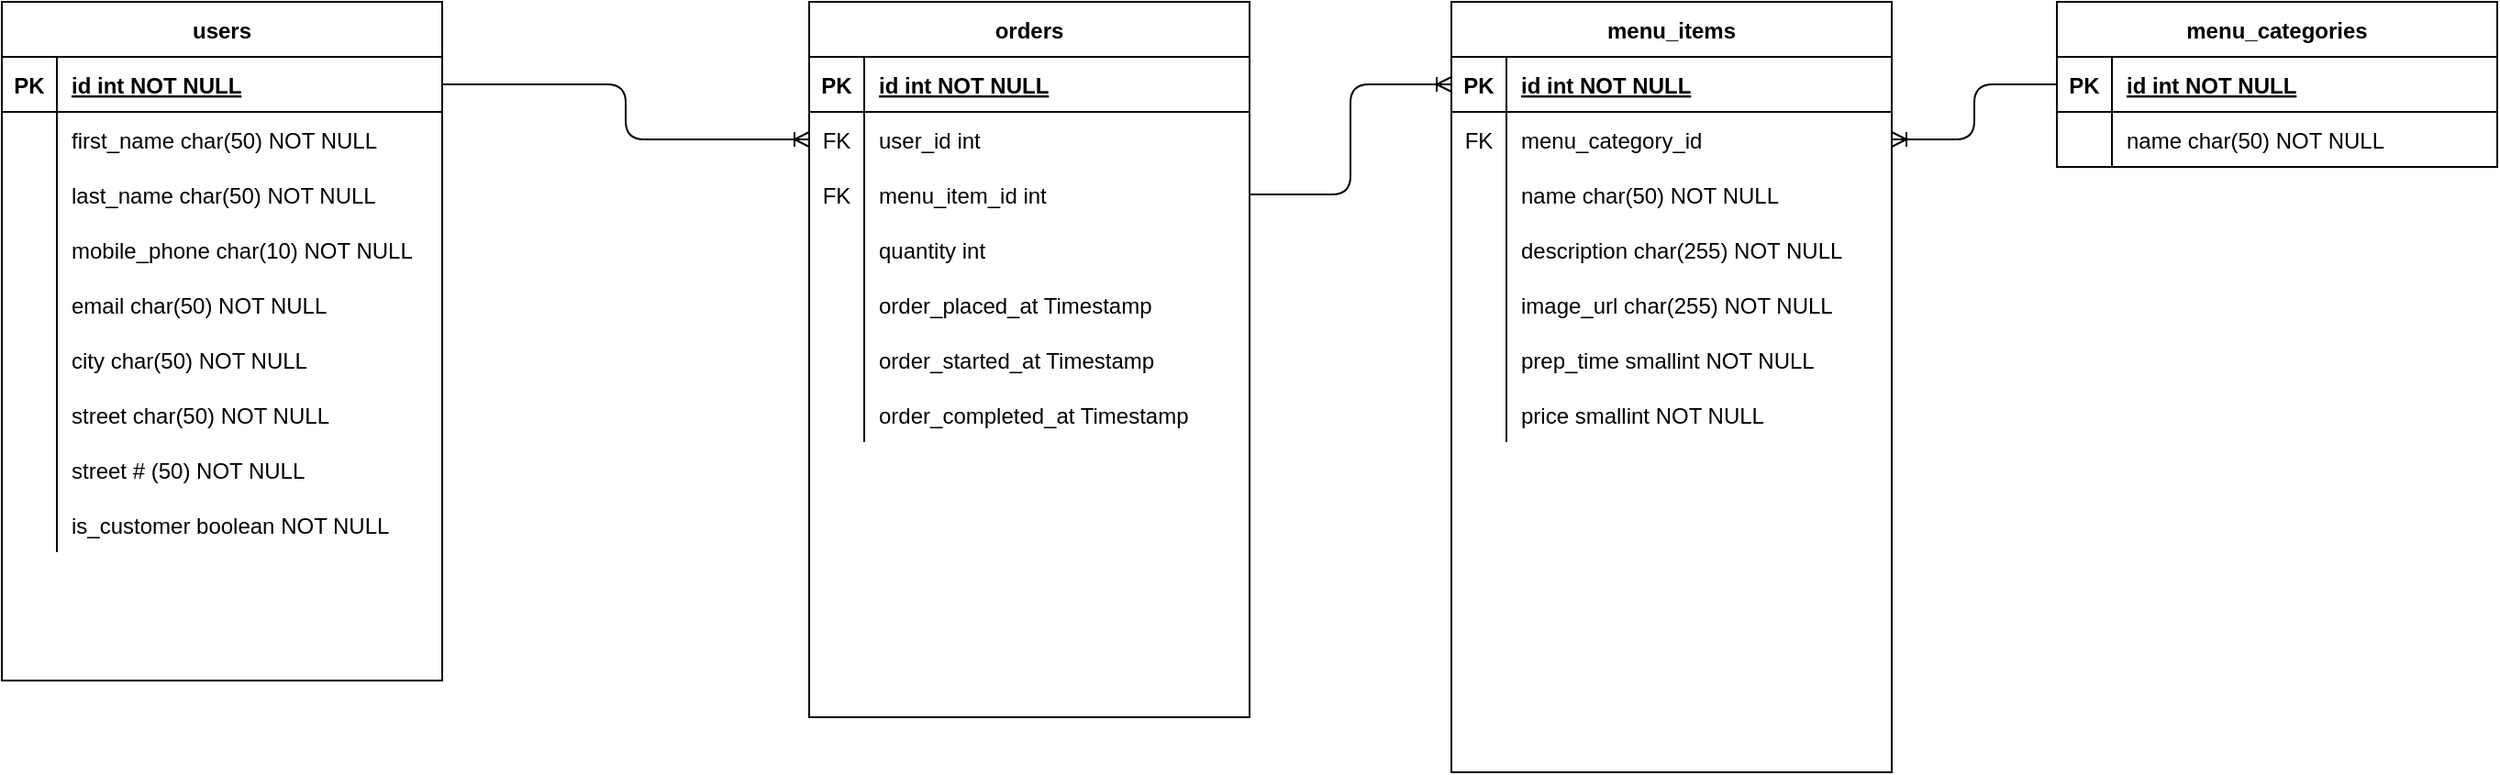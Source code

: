 <mxfile version="13.8.0" type="device"><diagram id="R2lEEEUBdFMjLlhIrx00" name="Page-1"><mxGraphModel dx="1426" dy="845" grid="1" gridSize="10" guides="1" tooltips="1" connect="1" arrows="1" fold="1" page="1" pageScale="1" pageWidth="1700" pageHeight="1100" math="0" shadow="0" extFonts="Permanent Marker^https://fonts.googleapis.com/css?family=Permanent+Marker"><root><mxCell id="0"/><mxCell id="1" parent="0"/><mxCell id="C-vyLk0tnHw3VtMMgP7b-23" value="users" style="shape=table;startSize=30;container=1;collapsible=1;childLayout=tableLayout;fixedRows=1;rowLines=0;fontStyle=1;align=center;resizeLast=1;" parent="1" vertex="1"><mxGeometry x="120" y="40" width="240" height="370" as="geometry"/></mxCell><mxCell id="C-vyLk0tnHw3VtMMgP7b-24" value="" style="shape=partialRectangle;collapsible=0;dropTarget=0;pointerEvents=0;fillColor=none;points=[[0,0.5],[1,0.5]];portConstraint=eastwest;top=0;left=0;right=0;bottom=1;" parent="C-vyLk0tnHw3VtMMgP7b-23" vertex="1"><mxGeometry y="30" width="240" height="30" as="geometry"/></mxCell><mxCell id="C-vyLk0tnHw3VtMMgP7b-25" value="PK" style="shape=partialRectangle;overflow=hidden;connectable=0;fillColor=none;top=0;left=0;bottom=0;right=0;fontStyle=1;" parent="C-vyLk0tnHw3VtMMgP7b-24" vertex="1"><mxGeometry width="30" height="30" as="geometry"/></mxCell><mxCell id="C-vyLk0tnHw3VtMMgP7b-26" value="id int NOT NULL " style="shape=partialRectangle;overflow=hidden;connectable=0;fillColor=none;top=0;left=0;bottom=0;right=0;align=left;spacingLeft=6;fontStyle=5;" parent="C-vyLk0tnHw3VtMMgP7b-24" vertex="1"><mxGeometry x="30" width="210" height="30" as="geometry"/></mxCell><mxCell id="C-vyLk0tnHw3VtMMgP7b-27" value="" style="shape=partialRectangle;collapsible=0;dropTarget=0;pointerEvents=0;fillColor=none;points=[[0,0.5],[1,0.5]];portConstraint=eastwest;top=0;left=0;right=0;bottom=0;" parent="C-vyLk0tnHw3VtMMgP7b-23" vertex="1"><mxGeometry y="60" width="240" height="30" as="geometry"/></mxCell><mxCell id="C-vyLk0tnHw3VtMMgP7b-28" value="" style="shape=partialRectangle;overflow=hidden;connectable=0;fillColor=none;top=0;left=0;bottom=0;right=0;" parent="C-vyLk0tnHw3VtMMgP7b-27" vertex="1"><mxGeometry width="30" height="30" as="geometry"/></mxCell><mxCell id="C-vyLk0tnHw3VtMMgP7b-29" value="first_name char(50) NOT NULL" style="shape=partialRectangle;overflow=hidden;connectable=0;fillColor=none;top=0;left=0;bottom=0;right=0;align=left;spacingLeft=6;" parent="C-vyLk0tnHw3VtMMgP7b-27" vertex="1"><mxGeometry x="30" width="210" height="30" as="geometry"/></mxCell><mxCell id="fJEe5nH0A4SApuXAiFwZ-14" value="" style="shape=partialRectangle;collapsible=0;dropTarget=0;pointerEvents=0;fillColor=none;top=0;left=0;bottom=0;right=0;points=[[0,0.5],[1,0.5]];portConstraint=eastwest;" parent="C-vyLk0tnHw3VtMMgP7b-23" vertex="1"><mxGeometry y="90" width="240" height="30" as="geometry"/></mxCell><mxCell id="fJEe5nH0A4SApuXAiFwZ-15" value="" style="shape=partialRectangle;connectable=0;fillColor=none;top=0;left=0;bottom=0;right=0;editable=1;overflow=hidden;" parent="fJEe5nH0A4SApuXAiFwZ-14" vertex="1"><mxGeometry width="30" height="30" as="geometry"/></mxCell><mxCell id="fJEe5nH0A4SApuXAiFwZ-16" value="last_name char(50) NOT NULL" style="shape=partialRectangle;connectable=0;fillColor=none;top=0;left=0;bottom=0;right=0;align=left;spacingLeft=6;overflow=hidden;" parent="fJEe5nH0A4SApuXAiFwZ-14" vertex="1"><mxGeometry x="30" width="210" height="30" as="geometry"/></mxCell><mxCell id="fJEe5nH0A4SApuXAiFwZ-26" value="" style="shape=partialRectangle;collapsible=0;dropTarget=0;pointerEvents=0;fillColor=none;top=0;left=0;bottom=0;right=0;points=[[0,0.5],[1,0.5]];portConstraint=eastwest;" parent="C-vyLk0tnHw3VtMMgP7b-23" vertex="1"><mxGeometry y="120" width="240" height="30" as="geometry"/></mxCell><mxCell id="fJEe5nH0A4SApuXAiFwZ-27" value="" style="shape=partialRectangle;connectable=0;fillColor=none;top=0;left=0;bottom=0;right=0;editable=1;overflow=hidden;" parent="fJEe5nH0A4SApuXAiFwZ-26" vertex="1"><mxGeometry width="30" height="30" as="geometry"/></mxCell><mxCell id="fJEe5nH0A4SApuXAiFwZ-28" value="mobile_phone char(10) NOT NULL" style="shape=partialRectangle;connectable=0;fillColor=none;top=0;left=0;bottom=0;right=0;align=left;spacingLeft=6;overflow=hidden;" parent="fJEe5nH0A4SApuXAiFwZ-26" vertex="1"><mxGeometry x="30" width="210" height="30" as="geometry"/></mxCell><mxCell id="fJEe5nH0A4SApuXAiFwZ-17" value="" style="shape=partialRectangle;collapsible=0;dropTarget=0;pointerEvents=0;fillColor=none;top=0;left=0;bottom=0;right=0;points=[[0,0.5],[1,0.5]];portConstraint=eastwest;" parent="C-vyLk0tnHw3VtMMgP7b-23" vertex="1"><mxGeometry y="150" width="240" height="30" as="geometry"/></mxCell><mxCell id="fJEe5nH0A4SApuXAiFwZ-18" value="" style="shape=partialRectangle;connectable=0;fillColor=none;top=0;left=0;bottom=0;right=0;editable=1;overflow=hidden;" parent="fJEe5nH0A4SApuXAiFwZ-17" vertex="1"><mxGeometry width="30" height="30" as="geometry"/></mxCell><mxCell id="fJEe5nH0A4SApuXAiFwZ-19" value="email char(50) NOT NULL" style="shape=partialRectangle;connectable=0;fillColor=none;top=0;left=0;bottom=0;right=0;align=left;spacingLeft=6;overflow=hidden;" parent="fJEe5nH0A4SApuXAiFwZ-17" vertex="1"><mxGeometry x="30" width="210" height="30" as="geometry"/></mxCell><mxCell id="fJEe5nH0A4SApuXAiFwZ-20" value="" style="shape=partialRectangle;collapsible=0;dropTarget=0;pointerEvents=0;fillColor=none;top=0;left=0;bottom=0;right=0;points=[[0,0.5],[1,0.5]];portConstraint=eastwest;" parent="C-vyLk0tnHw3VtMMgP7b-23" vertex="1"><mxGeometry y="180" width="240" height="30" as="geometry"/></mxCell><mxCell id="fJEe5nH0A4SApuXAiFwZ-21" value="" style="shape=partialRectangle;connectable=0;fillColor=none;top=0;left=0;bottom=0;right=0;editable=1;overflow=hidden;" parent="fJEe5nH0A4SApuXAiFwZ-20" vertex="1"><mxGeometry width="30" height="30" as="geometry"/></mxCell><mxCell id="fJEe5nH0A4SApuXAiFwZ-22" value="city char(50) NOT NULL" style="shape=partialRectangle;connectable=0;fillColor=none;top=0;left=0;bottom=0;right=0;align=left;spacingLeft=6;overflow=hidden;" parent="fJEe5nH0A4SApuXAiFwZ-20" vertex="1"><mxGeometry x="30" width="210" height="30" as="geometry"/></mxCell><mxCell id="fJEe5nH0A4SApuXAiFwZ-23" value="" style="shape=partialRectangle;collapsible=0;dropTarget=0;pointerEvents=0;fillColor=none;top=0;left=0;bottom=0;right=0;points=[[0,0.5],[1,0.5]];portConstraint=eastwest;" parent="C-vyLk0tnHw3VtMMgP7b-23" vertex="1"><mxGeometry y="210" width="240" height="30" as="geometry"/></mxCell><mxCell id="fJEe5nH0A4SApuXAiFwZ-24" value="" style="shape=partialRectangle;connectable=0;fillColor=none;top=0;left=0;bottom=0;right=0;editable=1;overflow=hidden;" parent="fJEe5nH0A4SApuXAiFwZ-23" vertex="1"><mxGeometry width="30" height="30" as="geometry"/></mxCell><mxCell id="fJEe5nH0A4SApuXAiFwZ-25" value="street char(50) NOT NULL" style="shape=partialRectangle;connectable=0;fillColor=none;top=0;left=0;bottom=0;right=0;align=left;spacingLeft=6;overflow=hidden;" parent="fJEe5nH0A4SApuXAiFwZ-23" vertex="1"><mxGeometry x="30" width="210" height="30" as="geometry"/></mxCell><mxCell id="fJEe5nH0A4SApuXAiFwZ-29" value="" style="shape=partialRectangle;collapsible=0;dropTarget=0;pointerEvents=0;fillColor=none;top=0;left=0;bottom=0;right=0;points=[[0,0.5],[1,0.5]];portConstraint=eastwest;" parent="C-vyLk0tnHw3VtMMgP7b-23" vertex="1"><mxGeometry y="240" width="240" height="30" as="geometry"/></mxCell><mxCell id="fJEe5nH0A4SApuXAiFwZ-30" value="" style="shape=partialRectangle;connectable=0;fillColor=none;top=0;left=0;bottom=0;right=0;editable=1;overflow=hidden;" parent="fJEe5nH0A4SApuXAiFwZ-29" vertex="1"><mxGeometry width="30" height="30" as="geometry"/></mxCell><mxCell id="fJEe5nH0A4SApuXAiFwZ-31" value="street # (50) NOT NULL" style="shape=partialRectangle;connectable=0;fillColor=none;top=0;left=0;bottom=0;right=0;align=left;spacingLeft=6;overflow=hidden;" parent="fJEe5nH0A4SApuXAiFwZ-29" vertex="1"><mxGeometry x="30" width="210" height="30" as="geometry"/></mxCell><mxCell id="Phko4dD1WRNUNqzbCicm-2" value="" style="shape=partialRectangle;collapsible=0;dropTarget=0;pointerEvents=0;fillColor=none;top=0;left=0;bottom=0;right=0;points=[[0,0.5],[1,0.5]];portConstraint=eastwest;" vertex="1" parent="C-vyLk0tnHw3VtMMgP7b-23"><mxGeometry y="270" width="240" height="30" as="geometry"/></mxCell><mxCell id="Phko4dD1WRNUNqzbCicm-3" value="" style="shape=partialRectangle;connectable=0;fillColor=none;top=0;left=0;bottom=0;right=0;editable=1;overflow=hidden;" vertex="1" parent="Phko4dD1WRNUNqzbCicm-2"><mxGeometry width="30" height="30" as="geometry"/></mxCell><mxCell id="Phko4dD1WRNUNqzbCicm-4" value="is_customer boolean NOT NULL" style="shape=partialRectangle;connectable=0;fillColor=none;top=0;left=0;bottom=0;right=0;align=left;spacingLeft=6;overflow=hidden;" vertex="1" parent="Phko4dD1WRNUNqzbCicm-2"><mxGeometry x="30" width="210" height="30" as="geometry"/></mxCell><mxCell id="fJEe5nH0A4SApuXAiFwZ-61" value="" style="edgeStyle=orthogonalEdgeStyle;fontSize=12;html=1;endArrow=ERoneToMany;exitX=0;exitY=0.5;exitDx=0;exitDy=0;entryX=1;entryY=0.5;entryDx=0;entryDy=0;" parent="1" source="C-vyLk0tnHw3VtMMgP7b-3" target="fJEe5nH0A4SApuXAiFwZ-32" edge="1"><mxGeometry width="100" height="100" relative="1" as="geometry"><mxPoint x="740" y="430" as="sourcePoint"/><mxPoint x="840" y="330" as="targetPoint"/></mxGeometry></mxCell><mxCell id="fJEe5nH0A4SApuXAiFwZ-62" value="" style="edgeStyle=orthogonalEdgeStyle;fontSize=12;html=1;endArrow=ERoneToMany;exitX=1;exitY=0.5;exitDx=0;exitDy=0;entryX=0;entryY=0.5;entryDx=0;entryDy=0;" parent="1" source="fJEe5nH0A4SApuXAiFwZ-45" target="C-vyLk0tnHw3VtMMgP7b-14" edge="1"><mxGeometry width="100" height="100" relative="1" as="geometry"><mxPoint x="740" y="430" as="sourcePoint"/><mxPoint x="840" y="330" as="targetPoint"/></mxGeometry></mxCell><mxCell id="C-vyLk0tnHw3VtMMgP7b-2" value="menu_categories" style="shape=table;startSize=30;container=1;collapsible=1;childLayout=tableLayout;fixedRows=1;rowLines=0;fontStyle=1;align=center;resizeLast=1;" parent="1" vertex="1"><mxGeometry x="1240" y="40" width="240" height="90" as="geometry"/></mxCell><mxCell id="C-vyLk0tnHw3VtMMgP7b-3" value="" style="shape=partialRectangle;collapsible=0;dropTarget=0;pointerEvents=0;fillColor=none;points=[[0,0.5],[1,0.5]];portConstraint=eastwest;top=0;left=0;right=0;bottom=1;" parent="C-vyLk0tnHw3VtMMgP7b-2" vertex="1"><mxGeometry y="30" width="240" height="30" as="geometry"/></mxCell><mxCell id="C-vyLk0tnHw3VtMMgP7b-4" value="PK" style="shape=partialRectangle;overflow=hidden;connectable=0;fillColor=none;top=0;left=0;bottom=0;right=0;fontStyle=1;" parent="C-vyLk0tnHw3VtMMgP7b-3" vertex="1"><mxGeometry width="30" height="30" as="geometry"/></mxCell><mxCell id="C-vyLk0tnHw3VtMMgP7b-5" value="id int NOT NULL " style="shape=partialRectangle;overflow=hidden;connectable=0;fillColor=none;top=0;left=0;bottom=0;right=0;align=left;spacingLeft=6;fontStyle=5;" parent="C-vyLk0tnHw3VtMMgP7b-3" vertex="1"><mxGeometry x="30" width="210" height="30" as="geometry"/></mxCell><mxCell id="C-vyLk0tnHw3VtMMgP7b-6" value="" style="shape=partialRectangle;collapsible=0;dropTarget=0;pointerEvents=0;fillColor=none;points=[[0,0.5],[1,0.5]];portConstraint=eastwest;top=0;left=0;right=0;bottom=0;" parent="C-vyLk0tnHw3VtMMgP7b-2" vertex="1"><mxGeometry y="60" width="240" height="30" as="geometry"/></mxCell><mxCell id="C-vyLk0tnHw3VtMMgP7b-7" value="" style="shape=partialRectangle;overflow=hidden;connectable=0;fillColor=none;top=0;left=0;bottom=0;right=0;" parent="C-vyLk0tnHw3VtMMgP7b-6" vertex="1"><mxGeometry width="30" height="30" as="geometry"/></mxCell><mxCell id="C-vyLk0tnHw3VtMMgP7b-8" value="name char(50) NOT NULL" style="shape=partialRectangle;overflow=hidden;connectable=0;fillColor=none;top=0;left=0;bottom=0;right=0;align=left;spacingLeft=6;" parent="C-vyLk0tnHw3VtMMgP7b-6" vertex="1"><mxGeometry x="30" width="210" height="30" as="geometry"/></mxCell><mxCell id="fJEe5nH0A4SApuXAiFwZ-63" value="" style="edgeStyle=orthogonalEdgeStyle;fontSize=12;html=1;endArrow=ERoneToMany;exitX=1;exitY=0.5;exitDx=0;exitDy=0;entryX=0;entryY=0.5;entryDx=0;entryDy=0;" parent="1" source="C-vyLk0tnHw3VtMMgP7b-24" target="fJEe5nH0A4SApuXAiFwZ-39" edge="1"><mxGeometry width="100" height="100" relative="1" as="geometry"><mxPoint x="420" y="190" as="sourcePoint"/><mxPoint x="520" y="90" as="targetPoint"/></mxGeometry></mxCell><mxCell id="C-vyLk0tnHw3VtMMgP7b-13" value="menu_items" style="shape=table;startSize=30;container=1;collapsible=1;childLayout=tableLayout;fixedRows=1;rowLines=0;fontStyle=1;align=center;resizeLast=1;" parent="1" vertex="1"><mxGeometry x="910" y="40" width="240" height="420" as="geometry"/></mxCell><mxCell id="C-vyLk0tnHw3VtMMgP7b-14" value="" style="shape=partialRectangle;collapsible=0;dropTarget=0;pointerEvents=0;fillColor=none;points=[[0,0.5],[1,0.5]];portConstraint=eastwest;top=0;left=0;right=0;bottom=1;" parent="C-vyLk0tnHw3VtMMgP7b-13" vertex="1"><mxGeometry y="30" width="240" height="30" as="geometry"/></mxCell><mxCell id="C-vyLk0tnHw3VtMMgP7b-15" value="PK" style="shape=partialRectangle;overflow=hidden;connectable=0;fillColor=none;top=0;left=0;bottom=0;right=0;fontStyle=1;" parent="C-vyLk0tnHw3VtMMgP7b-14" vertex="1"><mxGeometry width="30" height="30" as="geometry"/></mxCell><mxCell id="C-vyLk0tnHw3VtMMgP7b-16" value="id int NOT NULL " style="shape=partialRectangle;overflow=hidden;connectable=0;fillColor=none;top=0;left=0;bottom=0;right=0;align=left;spacingLeft=6;fontStyle=5;" parent="C-vyLk0tnHw3VtMMgP7b-14" vertex="1"><mxGeometry x="30" width="210" height="30" as="geometry"/></mxCell><mxCell id="fJEe5nH0A4SApuXAiFwZ-32" value="" style="shape=partialRectangle;collapsible=0;dropTarget=0;pointerEvents=0;fillColor=none;top=0;left=0;bottom=0;right=0;points=[[0,0.5],[1,0.5]];portConstraint=eastwest;" parent="C-vyLk0tnHw3VtMMgP7b-13" vertex="1"><mxGeometry y="60" width="240" height="30" as="geometry"/></mxCell><mxCell id="fJEe5nH0A4SApuXAiFwZ-33" value="FK" style="shape=partialRectangle;connectable=0;fillColor=none;top=0;left=0;bottom=0;right=0;fontStyle=0;overflow=hidden;" parent="fJEe5nH0A4SApuXAiFwZ-32" vertex="1"><mxGeometry width="30" height="30" as="geometry"/></mxCell><mxCell id="fJEe5nH0A4SApuXAiFwZ-34" value="menu_category_id" style="shape=partialRectangle;connectable=0;fillColor=none;top=0;left=0;bottom=0;right=0;align=left;spacingLeft=6;fontStyle=0;overflow=hidden;" parent="fJEe5nH0A4SApuXAiFwZ-32" vertex="1"><mxGeometry x="30" width="210" height="30" as="geometry"/></mxCell><mxCell id="C-vyLk0tnHw3VtMMgP7b-17" value="" style="shape=partialRectangle;collapsible=0;dropTarget=0;pointerEvents=0;fillColor=none;points=[[0,0.5],[1,0.5]];portConstraint=eastwest;top=0;left=0;right=0;bottom=0;" parent="C-vyLk0tnHw3VtMMgP7b-13" vertex="1"><mxGeometry y="90" width="240" height="30" as="geometry"/></mxCell><mxCell id="C-vyLk0tnHw3VtMMgP7b-18" value="" style="shape=partialRectangle;overflow=hidden;connectable=0;fillColor=none;top=0;left=0;bottom=0;right=0;" parent="C-vyLk0tnHw3VtMMgP7b-17" vertex="1"><mxGeometry width="30" height="30" as="geometry"/></mxCell><mxCell id="C-vyLk0tnHw3VtMMgP7b-19" value="name char(50) NOT NULL" style="shape=partialRectangle;overflow=hidden;connectable=0;fillColor=none;top=0;left=0;bottom=0;right=0;align=left;spacingLeft=6;" parent="C-vyLk0tnHw3VtMMgP7b-17" vertex="1"><mxGeometry x="30" width="210" height="30" as="geometry"/></mxCell><mxCell id="fJEe5nH0A4SApuXAiFwZ-55" value="" style="shape=partialRectangle;collapsible=0;dropTarget=0;pointerEvents=0;fillColor=none;top=0;left=0;bottom=0;right=0;points=[[0,0.5],[1,0.5]];portConstraint=eastwest;" parent="C-vyLk0tnHw3VtMMgP7b-13" vertex="1"><mxGeometry y="120" width="240" height="30" as="geometry"/></mxCell><mxCell id="fJEe5nH0A4SApuXAiFwZ-56" value="" style="shape=partialRectangle;connectable=0;fillColor=none;top=0;left=0;bottom=0;right=0;editable=1;overflow=hidden;" parent="fJEe5nH0A4SApuXAiFwZ-55" vertex="1"><mxGeometry width="30" height="30" as="geometry"/></mxCell><mxCell id="fJEe5nH0A4SApuXAiFwZ-57" value="description char(255) NOT NULL" style="shape=partialRectangle;connectable=0;fillColor=none;top=0;left=0;bottom=0;right=0;align=left;spacingLeft=6;overflow=hidden;" parent="fJEe5nH0A4SApuXAiFwZ-55" vertex="1"><mxGeometry x="30" width="210" height="30" as="geometry"/></mxCell><mxCell id="fJEe5nH0A4SApuXAiFwZ-58" value="" style="shape=partialRectangle;collapsible=0;dropTarget=0;pointerEvents=0;fillColor=none;top=0;left=0;bottom=0;right=0;points=[[0,0.5],[1,0.5]];portConstraint=eastwest;" parent="C-vyLk0tnHw3VtMMgP7b-13" vertex="1"><mxGeometry y="150" width="240" height="30" as="geometry"/></mxCell><mxCell id="fJEe5nH0A4SApuXAiFwZ-59" value="" style="shape=partialRectangle;connectable=0;fillColor=none;top=0;left=0;bottom=0;right=0;editable=1;overflow=hidden;" parent="fJEe5nH0A4SApuXAiFwZ-58" vertex="1"><mxGeometry width="30" height="30" as="geometry"/></mxCell><mxCell id="fJEe5nH0A4SApuXAiFwZ-60" value="image_url char(255) NOT NULL" style="shape=partialRectangle;connectable=0;fillColor=none;top=0;left=0;bottom=0;right=0;align=left;spacingLeft=6;overflow=hidden;" parent="fJEe5nH0A4SApuXAiFwZ-58" vertex="1"><mxGeometry x="30" width="210" height="30" as="geometry"/></mxCell><mxCell id="C-vyLk0tnHw3VtMMgP7b-20" value="" style="shape=partialRectangle;collapsible=0;dropTarget=0;pointerEvents=0;fillColor=none;points=[[0,0.5],[1,0.5]];portConstraint=eastwest;top=0;left=0;right=0;bottom=0;" parent="C-vyLk0tnHw3VtMMgP7b-13" vertex="1"><mxGeometry y="180" width="240" height="30" as="geometry"/></mxCell><mxCell id="C-vyLk0tnHw3VtMMgP7b-21" value="" style="shape=partialRectangle;overflow=hidden;connectable=0;fillColor=none;top=0;left=0;bottom=0;right=0;" parent="C-vyLk0tnHw3VtMMgP7b-20" vertex="1"><mxGeometry width="30" height="30" as="geometry"/></mxCell><mxCell id="C-vyLk0tnHw3VtMMgP7b-22" value="prep_time smallint NOT NULL" style="shape=partialRectangle;overflow=hidden;connectable=0;fillColor=none;top=0;left=0;bottom=0;right=0;align=left;spacingLeft=6;" parent="C-vyLk0tnHw3VtMMgP7b-20" vertex="1"><mxGeometry x="30" width="210" height="30" as="geometry"/></mxCell><mxCell id="fJEe5nH0A4SApuXAiFwZ-36" value="" style="shape=partialRectangle;collapsible=0;dropTarget=0;pointerEvents=0;fillColor=none;top=0;left=0;bottom=0;right=0;points=[[0,0.5],[1,0.5]];portConstraint=eastwest;" parent="C-vyLk0tnHw3VtMMgP7b-13" vertex="1"><mxGeometry y="210" width="240" height="30" as="geometry"/></mxCell><mxCell id="fJEe5nH0A4SApuXAiFwZ-37" value="" style="shape=partialRectangle;connectable=0;fillColor=none;top=0;left=0;bottom=0;right=0;editable=1;overflow=hidden;" parent="fJEe5nH0A4SApuXAiFwZ-36" vertex="1"><mxGeometry width="30" height="30" as="geometry"/></mxCell><mxCell id="fJEe5nH0A4SApuXAiFwZ-38" value="price smallint NOT NULL" style="shape=partialRectangle;connectable=0;fillColor=none;top=0;left=0;bottom=0;right=0;align=left;spacingLeft=6;overflow=hidden;" parent="fJEe5nH0A4SApuXAiFwZ-36" vertex="1"><mxGeometry x="30" width="210" height="30" as="geometry"/></mxCell><mxCell id="fJEe5nH0A4SApuXAiFwZ-1" value="orders" style="shape=table;startSize=30;container=1;collapsible=1;childLayout=tableLayout;fixedRows=1;rowLines=0;fontStyle=1;align=center;resizeLast=1;" parent="1" vertex="1"><mxGeometry x="560" y="40" width="240" height="390" as="geometry"/></mxCell><mxCell id="fJEe5nH0A4SApuXAiFwZ-2" value="" style="shape=partialRectangle;collapsible=0;dropTarget=0;pointerEvents=0;fillColor=none;top=0;left=0;bottom=1;right=0;points=[[0,0.5],[1,0.5]];portConstraint=eastwest;" parent="fJEe5nH0A4SApuXAiFwZ-1" vertex="1"><mxGeometry y="30" width="240" height="30" as="geometry"/></mxCell><mxCell id="fJEe5nH0A4SApuXAiFwZ-3" value="PK" style="shape=partialRectangle;connectable=0;fillColor=none;top=0;left=0;bottom=0;right=0;fontStyle=1;overflow=hidden;" parent="fJEe5nH0A4SApuXAiFwZ-2" vertex="1"><mxGeometry width="30" height="30" as="geometry"/></mxCell><mxCell id="fJEe5nH0A4SApuXAiFwZ-4" value="id int NOT NULL" style="shape=partialRectangle;connectable=0;fillColor=none;top=0;left=0;bottom=0;right=0;align=left;spacingLeft=6;fontStyle=5;overflow=hidden;" parent="fJEe5nH0A4SApuXAiFwZ-2" vertex="1"><mxGeometry x="30" width="210" height="30" as="geometry"/></mxCell><mxCell id="fJEe5nH0A4SApuXAiFwZ-39" value="" style="shape=partialRectangle;collapsible=0;dropTarget=0;pointerEvents=0;fillColor=none;top=0;left=0;bottom=0;right=0;points=[[0,0.5],[1,0.5]];portConstraint=eastwest;" parent="fJEe5nH0A4SApuXAiFwZ-1" vertex="1"><mxGeometry y="60" width="240" height="30" as="geometry"/></mxCell><mxCell id="fJEe5nH0A4SApuXAiFwZ-40" value="FK" style="shape=partialRectangle;connectable=0;fillColor=none;top=0;left=0;bottom=0;right=0;fontStyle=0;overflow=hidden;" parent="fJEe5nH0A4SApuXAiFwZ-39" vertex="1"><mxGeometry width="30" height="30" as="geometry"/></mxCell><mxCell id="fJEe5nH0A4SApuXAiFwZ-41" value="user_id int" style="shape=partialRectangle;connectable=0;fillColor=none;top=0;left=0;bottom=0;right=0;align=left;spacingLeft=6;fontStyle=0;overflow=hidden;" parent="fJEe5nH0A4SApuXAiFwZ-39" vertex="1"><mxGeometry x="30" width="210" height="30" as="geometry"/></mxCell><mxCell id="fJEe5nH0A4SApuXAiFwZ-45" value="" style="shape=partialRectangle;collapsible=0;dropTarget=0;pointerEvents=0;fillColor=none;top=0;left=0;bottom=0;right=0;points=[[0,0.5],[1,0.5]];portConstraint=eastwest;" parent="fJEe5nH0A4SApuXAiFwZ-1" vertex="1"><mxGeometry y="90" width="240" height="30" as="geometry"/></mxCell><mxCell id="fJEe5nH0A4SApuXAiFwZ-46" value="FK" style="shape=partialRectangle;connectable=0;fillColor=none;top=0;left=0;bottom=0;right=0;fontStyle=0;overflow=hidden;" parent="fJEe5nH0A4SApuXAiFwZ-45" vertex="1"><mxGeometry width="30" height="30" as="geometry"/></mxCell><mxCell id="fJEe5nH0A4SApuXAiFwZ-47" value="menu_item_id int" style="shape=partialRectangle;connectable=0;fillColor=none;top=0;left=0;bottom=0;right=0;align=left;spacingLeft=6;fontStyle=0;overflow=hidden;" parent="fJEe5nH0A4SApuXAiFwZ-45" vertex="1"><mxGeometry x="30" width="210" height="30" as="geometry"/></mxCell><mxCell id="fJEe5nH0A4SApuXAiFwZ-5" value="" style="shape=partialRectangle;collapsible=0;dropTarget=0;pointerEvents=0;fillColor=none;top=0;left=0;bottom=0;right=0;points=[[0,0.5],[1,0.5]];portConstraint=eastwest;" parent="fJEe5nH0A4SApuXAiFwZ-1" vertex="1"><mxGeometry y="120" width="240" height="30" as="geometry"/></mxCell><mxCell id="fJEe5nH0A4SApuXAiFwZ-6" value="" style="shape=partialRectangle;connectable=0;fillColor=none;top=0;left=0;bottom=0;right=0;editable=1;overflow=hidden;" parent="fJEe5nH0A4SApuXAiFwZ-5" vertex="1"><mxGeometry width="30" height="30" as="geometry"/></mxCell><mxCell id="fJEe5nH0A4SApuXAiFwZ-7" value="quantity int" style="shape=partialRectangle;connectable=0;fillColor=none;top=0;left=0;bottom=0;right=0;align=left;spacingLeft=6;overflow=hidden;" parent="fJEe5nH0A4SApuXAiFwZ-5" vertex="1"><mxGeometry x="30" width="210" height="30" as="geometry"/></mxCell><mxCell id="fJEe5nH0A4SApuXAiFwZ-8" value="" style="shape=partialRectangle;collapsible=0;dropTarget=0;pointerEvents=0;fillColor=none;top=0;left=0;bottom=0;right=0;points=[[0,0.5],[1,0.5]];portConstraint=eastwest;" parent="fJEe5nH0A4SApuXAiFwZ-1" vertex="1"><mxGeometry y="150" width="240" height="30" as="geometry"/></mxCell><mxCell id="fJEe5nH0A4SApuXAiFwZ-9" value="" style="shape=partialRectangle;connectable=0;fillColor=none;top=0;left=0;bottom=0;right=0;editable=1;overflow=hidden;" parent="fJEe5nH0A4SApuXAiFwZ-8" vertex="1"><mxGeometry width="30" height="30" as="geometry"/></mxCell><mxCell id="fJEe5nH0A4SApuXAiFwZ-10" value="order_placed_at Timestamp" style="shape=partialRectangle;connectable=0;fillColor=none;top=0;left=0;bottom=0;right=0;align=left;spacingLeft=6;overflow=hidden;" parent="fJEe5nH0A4SApuXAiFwZ-8" vertex="1"><mxGeometry x="30" width="210" height="30" as="geometry"/></mxCell><mxCell id="fJEe5nH0A4SApuXAiFwZ-11" value="" style="shape=partialRectangle;collapsible=0;dropTarget=0;pointerEvents=0;fillColor=none;top=0;left=0;bottom=0;right=0;points=[[0,0.5],[1,0.5]];portConstraint=eastwest;" parent="fJEe5nH0A4SApuXAiFwZ-1" vertex="1"><mxGeometry y="180" width="240" height="30" as="geometry"/></mxCell><mxCell id="fJEe5nH0A4SApuXAiFwZ-12" value="" style="shape=partialRectangle;connectable=0;fillColor=none;top=0;left=0;bottom=0;right=0;editable=1;overflow=hidden;" parent="fJEe5nH0A4SApuXAiFwZ-11" vertex="1"><mxGeometry width="30" height="30" as="geometry"/></mxCell><mxCell id="fJEe5nH0A4SApuXAiFwZ-13" value="order_started_at Timestamp" style="shape=partialRectangle;connectable=0;fillColor=none;top=0;left=0;bottom=0;right=0;align=left;spacingLeft=6;overflow=hidden;" parent="fJEe5nH0A4SApuXAiFwZ-11" vertex="1"><mxGeometry x="30" width="210" height="30" as="geometry"/></mxCell><mxCell id="fJEe5nH0A4SApuXAiFwZ-48" value="" style="shape=partialRectangle;collapsible=0;dropTarget=0;pointerEvents=0;fillColor=none;top=0;left=0;bottom=0;right=0;points=[[0,0.5],[1,0.5]];portConstraint=eastwest;" parent="fJEe5nH0A4SApuXAiFwZ-1" vertex="1"><mxGeometry y="210" width="240" height="30" as="geometry"/></mxCell><mxCell id="fJEe5nH0A4SApuXAiFwZ-49" value="" style="shape=partialRectangle;connectable=0;fillColor=none;top=0;left=0;bottom=0;right=0;editable=1;overflow=hidden;" parent="fJEe5nH0A4SApuXAiFwZ-48" vertex="1"><mxGeometry width="30" height="30" as="geometry"/></mxCell><mxCell id="fJEe5nH0A4SApuXAiFwZ-50" value="order_completed_at Timestamp" style="shape=partialRectangle;connectable=0;fillColor=none;top=0;left=0;bottom=0;right=0;align=left;spacingLeft=6;overflow=hidden;" parent="fJEe5nH0A4SApuXAiFwZ-48" vertex="1"><mxGeometry x="30" width="210" height="30" as="geometry"/></mxCell></root></mxGraphModel></diagram></mxfile>